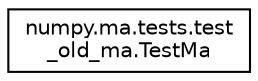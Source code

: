 digraph "Graphical Class Hierarchy"
{
 // LATEX_PDF_SIZE
  edge [fontname="Helvetica",fontsize="10",labelfontname="Helvetica",labelfontsize="10"];
  node [fontname="Helvetica",fontsize="10",shape=record];
  rankdir="LR";
  Node0 [label="numpy.ma.tests.test\l_old_ma.TestMa",height=0.2,width=0.4,color="black", fillcolor="white", style="filled",URL="$classnumpy_1_1ma_1_1tests_1_1test__old__ma_1_1TestMa.html",tooltip=" "];
}
